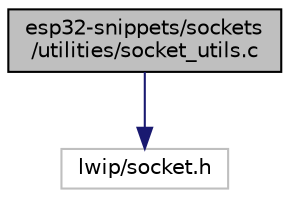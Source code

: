 digraph "esp32-snippets/sockets/utilities/socket_utils.c"
{
  edge [fontname="Helvetica",fontsize="10",labelfontname="Helvetica",labelfontsize="10"];
  node [fontname="Helvetica",fontsize="10",shape=record];
  Node0 [label="esp32-snippets/sockets\l/utilities/socket_utils.c",height=0.2,width=0.4,color="black", fillcolor="grey75", style="filled", fontcolor="black"];
  Node0 -> Node1 [color="midnightblue",fontsize="10",style="solid",fontname="Helvetica"];
  Node1 [label="lwip/socket.h",height=0.2,width=0.4,color="grey75", fillcolor="white", style="filled"];
}
